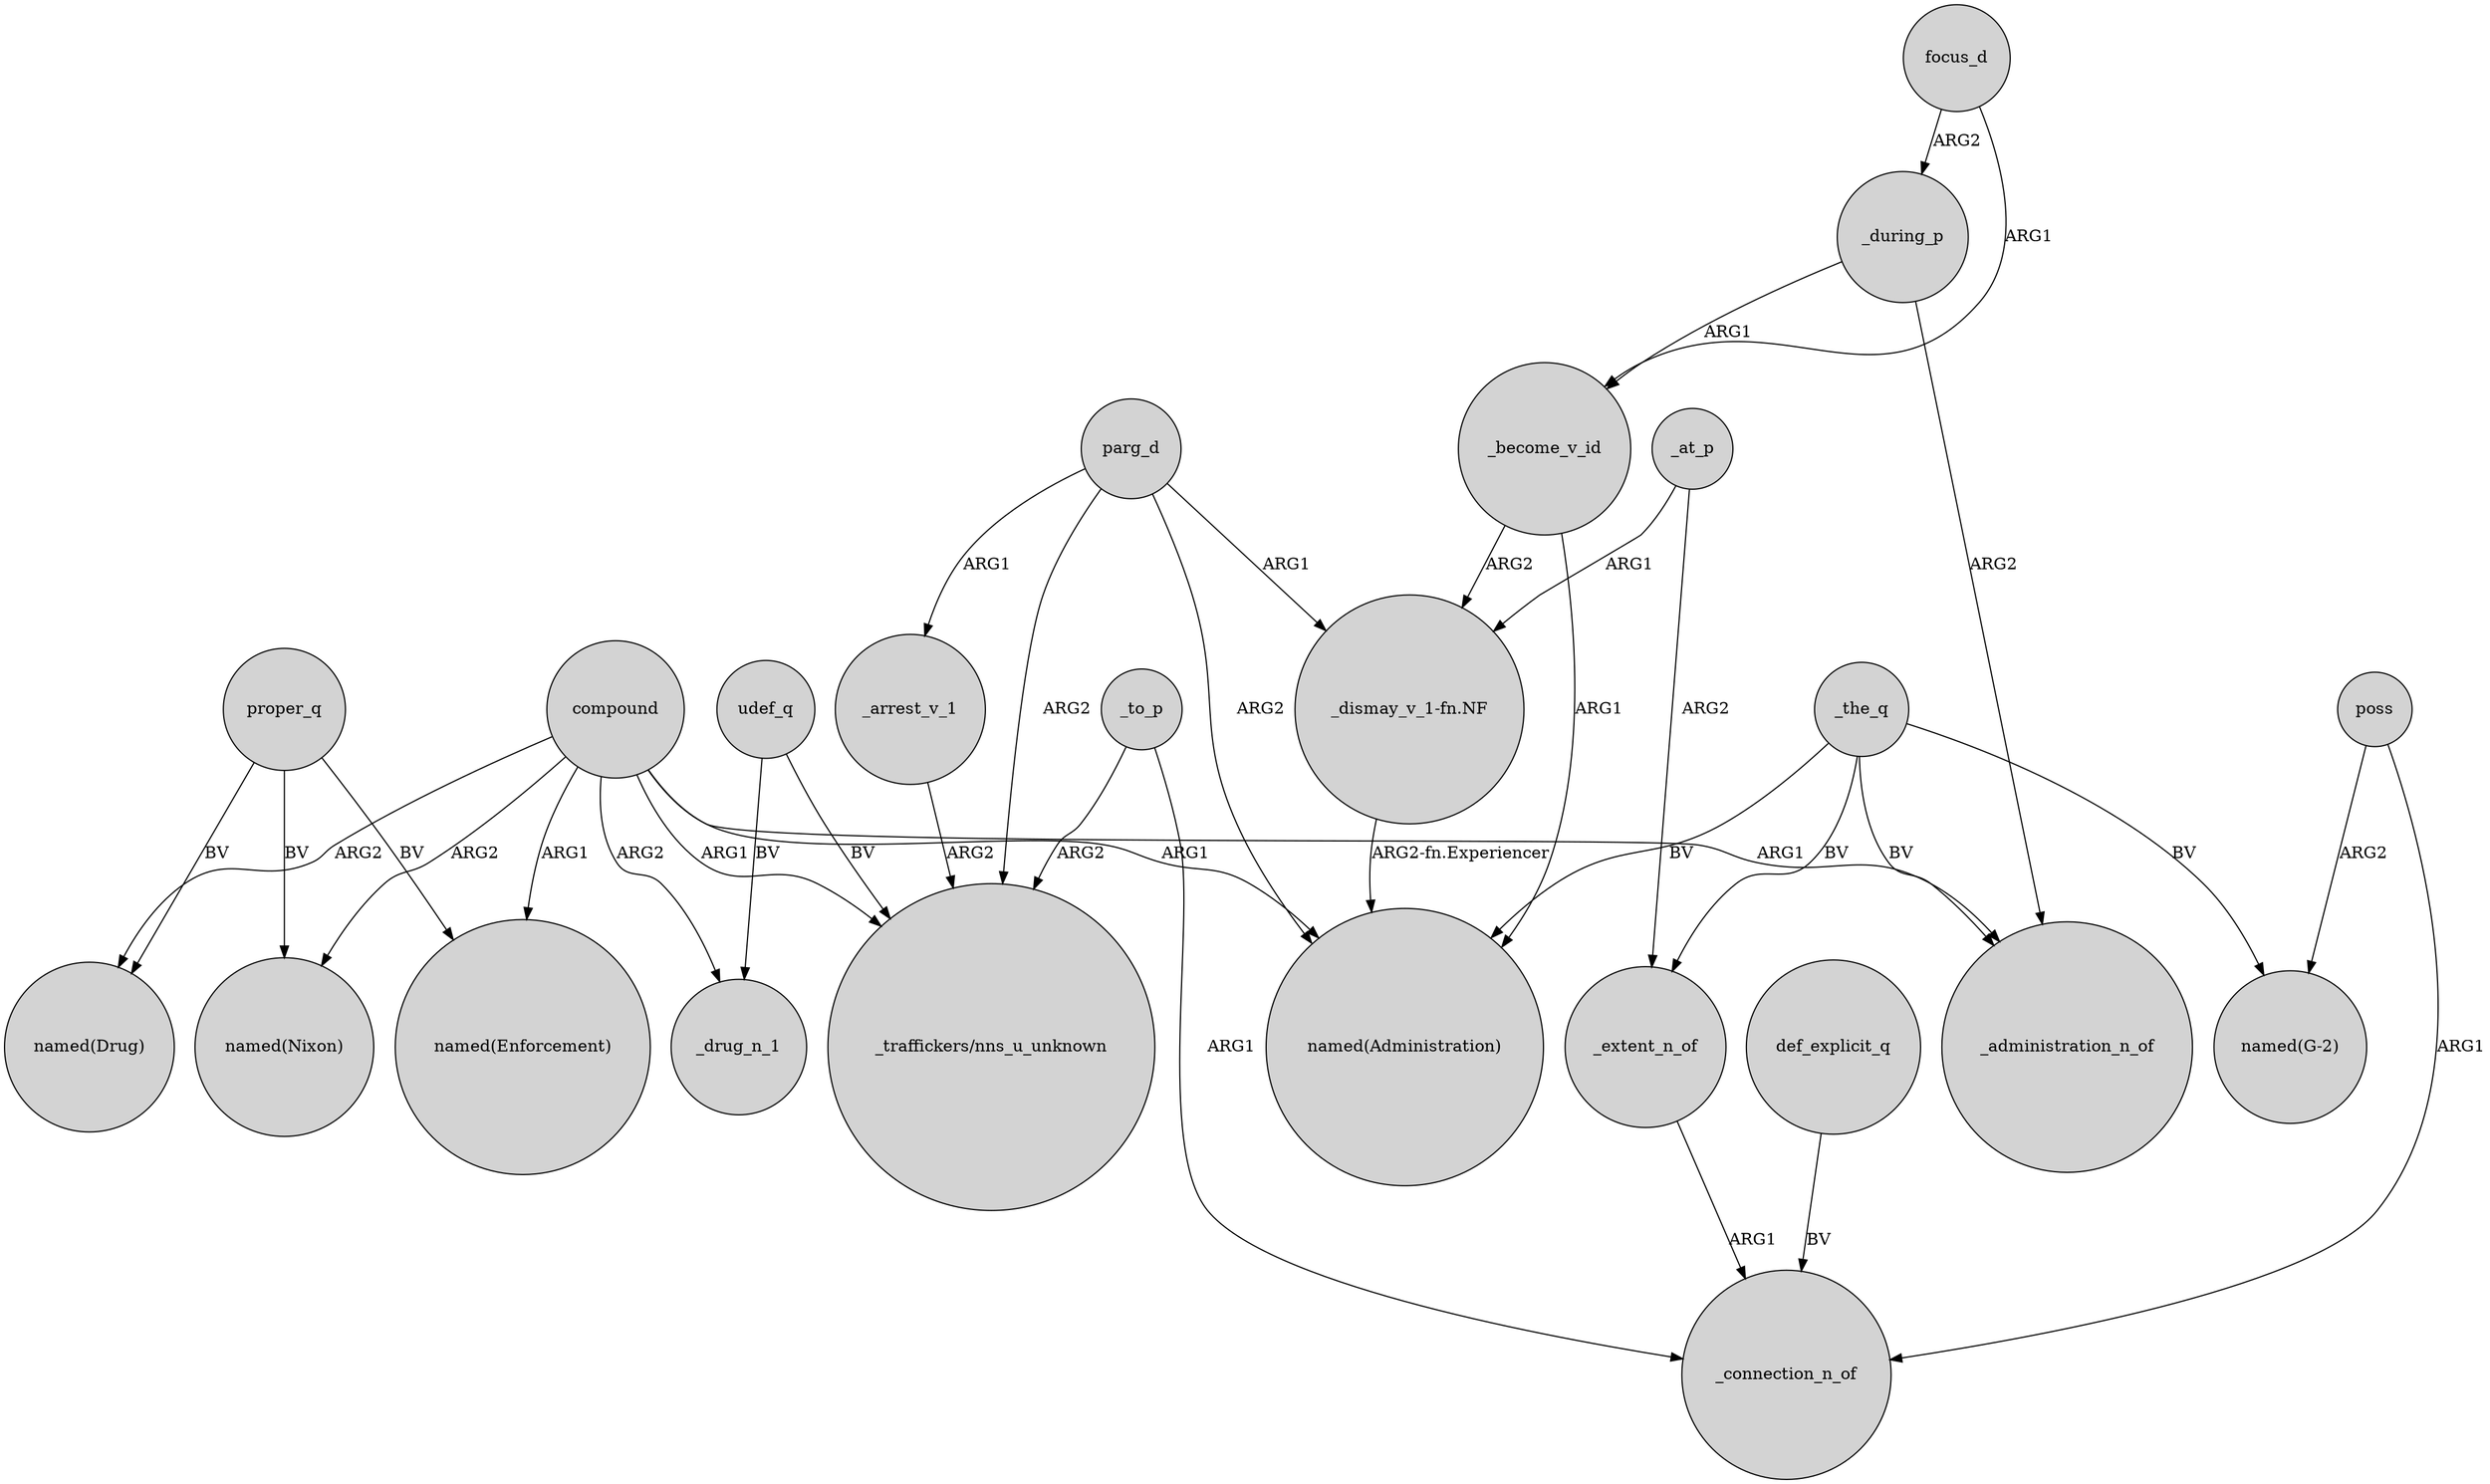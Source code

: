 digraph {
	node [shape=circle style=filled]
	_during_p -> _become_v_id [label=ARG1]
	focus_d -> _during_p [label=ARG2]
	proper_q -> "named(Nixon)" [label=BV]
	compound -> "named(Drug)" [label=ARG2]
	poss -> _connection_n_of [label=ARG1]
	proper_q -> "named(Drug)" [label=BV]
	parg_d -> _arrest_v_1 [label=ARG1]
	_during_p -> _administration_n_of [label=ARG2]
	compound -> _administration_n_of [label=ARG1]
	parg_d -> "named(Administration)" [label=ARG2]
	compound -> "named(Enforcement)" [label=ARG1]
	_become_v_id -> "named(Administration)" [label=ARG1]
	_to_p -> "_traffickers/nns_u_unknown" [label=ARG2]
	udef_q -> _drug_n_1 [label=BV]
	_at_p -> _extent_n_of [label=ARG2]
	compound -> "named(Administration)" [label=ARG1]
	_extent_n_of -> _connection_n_of [label=ARG1]
	focus_d -> _become_v_id [label=ARG1]
	udef_q -> "_traffickers/nns_u_unknown" [label=BV]
	_become_v_id -> "_dismay_v_1-fn.NF" [label=ARG2]
	proper_q -> "named(Enforcement)" [label=BV]
	_the_q -> "named(Administration)" [label=BV]
	compound -> _drug_n_1 [label=ARG2]
	poss -> "named(G-2)" [label=ARG2]
	compound -> "named(Nixon)" [label=ARG2]
	_to_p -> _connection_n_of [label=ARG1]
	_at_p -> "_dismay_v_1-fn.NF" [label=ARG1]
	parg_d -> "_dismay_v_1-fn.NF" [label=ARG1]
	parg_d -> "_traffickers/nns_u_unknown" [label=ARG2]
	def_explicit_q -> _connection_n_of [label=BV]
	_the_q -> _extent_n_of [label=BV]
	_the_q -> _administration_n_of [label=BV]
	compound -> "_traffickers/nns_u_unknown" [label=ARG1]
	_the_q -> "named(G-2)" [label=BV]
	"_dismay_v_1-fn.NF" -> "named(Administration)" [label="ARG2-fn.Experiencer"]
	_arrest_v_1 -> "_traffickers/nns_u_unknown" [label=ARG2]
}
